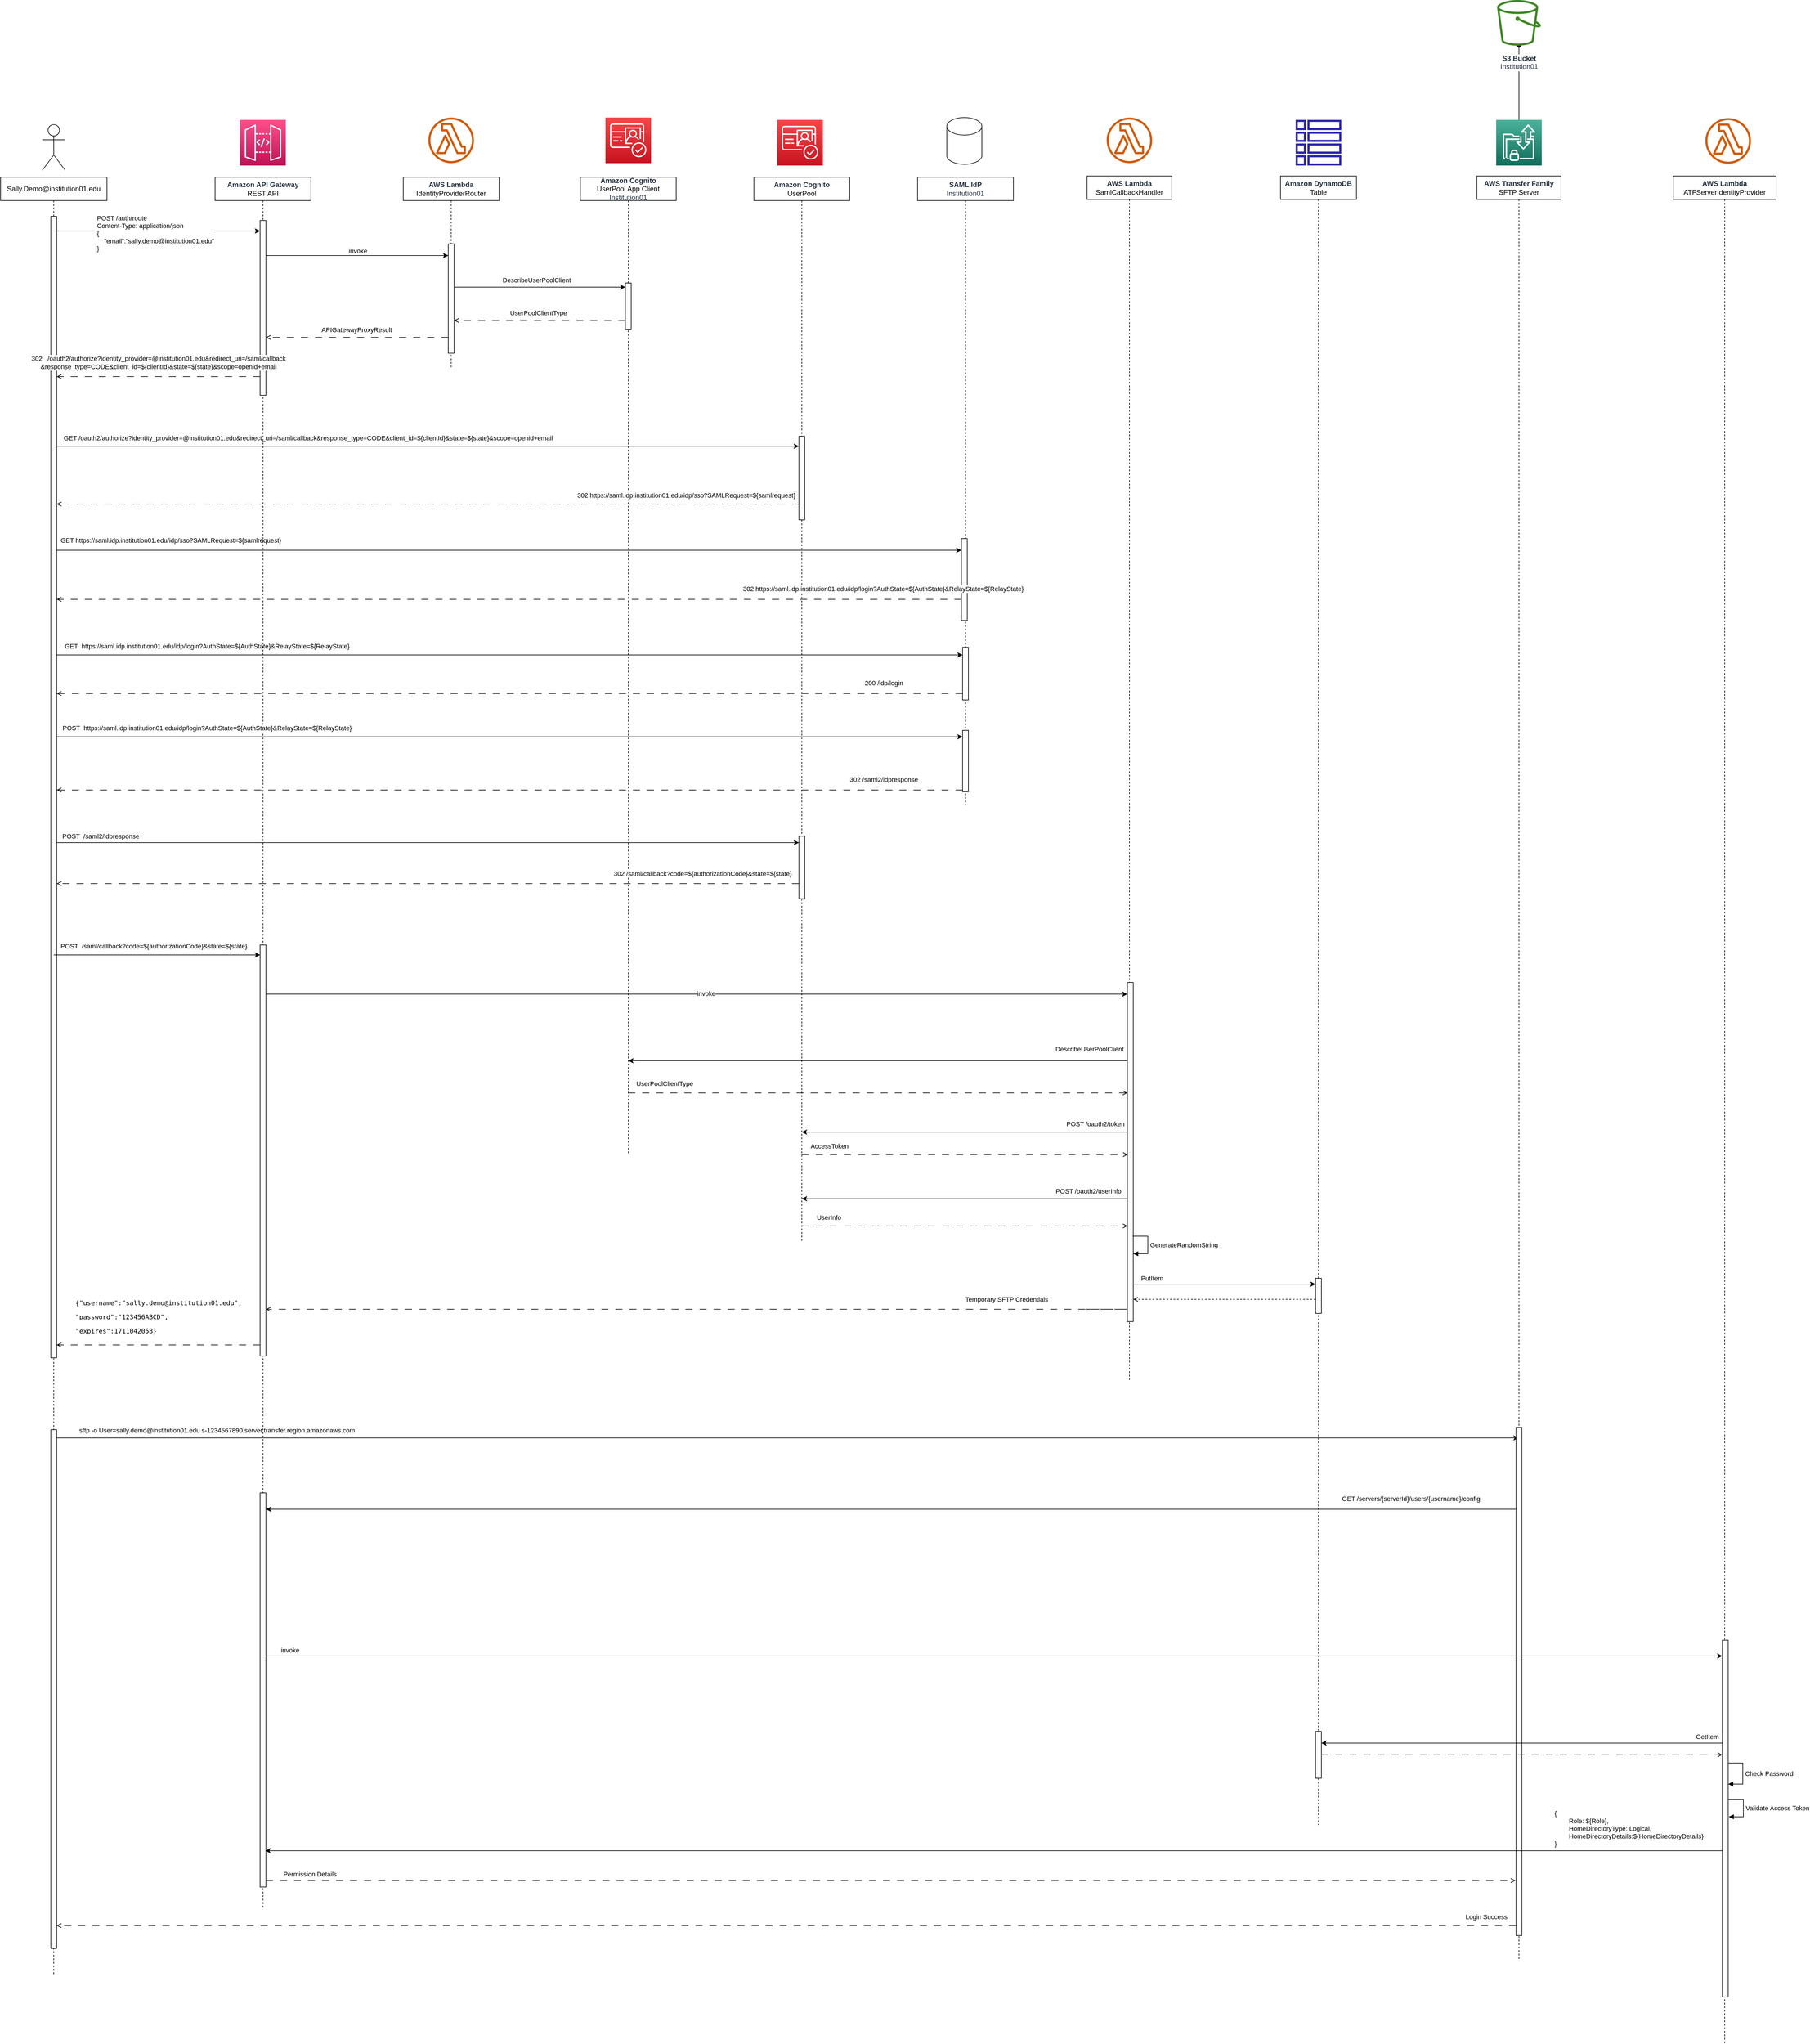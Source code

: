 <mxfile version="21.5.1" type="device">
  <diagram name="Page-1" id="Gw3VHg5d5V84B7ZLMc7E">
    <mxGraphModel dx="1535" dy="596" grid="0" gridSize="10" guides="1" tooltips="1" connect="1" arrows="1" fold="1" page="0" pageScale="1" pageWidth="850" pageHeight="1100" math="0" shadow="0">
      <root>
        <mxCell id="0" />
        <mxCell id="1" parent="0" />
        <mxCell id="vI2nh1vZ1Ad4kIl65rDW-6" value="" style="sketch=0;points=[[0,0,0],[0.25,0,0],[0.5,0,0],[0.75,0,0],[1,0,0],[0,1,0],[0.25,1,0],[0.5,1,0],[0.75,1,0],[1,1,0],[0,0.25,0],[0,0.5,0],[0,0.75,0],[1,0.25,0],[1,0.5,0],[1,0.75,0]];outlineConnect=0;fontColor=#232F3E;gradientColor=#FF4F8B;gradientDirection=north;fillColor=#BC1356;strokeColor=#ffffff;dashed=0;verticalLabelPosition=bottom;verticalAlign=top;align=center;html=1;fontSize=12;fontStyle=0;aspect=fixed;shape=mxgraph.aws4.resourceIcon;resIcon=mxgraph.aws4.api_gateway;" parent="1" vertex="1">
          <mxGeometry x="-592" y="189" width="78" height="78" as="geometry" />
        </mxCell>
        <mxCell id="vI2nh1vZ1Ad4kIl65rDW-25" value="" style="shape=umlActor;verticalLabelPosition=bottom;verticalAlign=top;html=1;outlineConnect=0;labelBackgroundColor=default;aspect=fixed;" parent="1" vertex="1">
          <mxGeometry x="-930.5" y="197" width="39" height="78" as="geometry" />
        </mxCell>
        <mxCell id="vI2nh1vZ1Ad4kIl65rDW-43" style="edgeStyle=elbowEdgeStyle;rounded=0;orthogonalLoop=1;jettySize=auto;html=1;elbow=vertical;curved=0;" parent="1" target="vI2nh1vZ1Ad4kIl65rDW-142" edge="1">
          <mxGeometry relative="1" as="geometry">
            <mxPoint x="-909" y="379" as="sourcePoint" />
            <mxPoint x="-551.2" y="379" as="targetPoint" />
            <Array as="points">
              <mxPoint x="-712.7" y="379" />
            </Array>
          </mxGeometry>
        </mxCell>
        <mxCell id="vI2nh1vZ1Ad4kIl65rDW-44" value="POST /auth/route&amp;nbsp;&lt;br&gt;&lt;div&gt;Content-Type: application/json&lt;/div&gt;&lt;div&gt;{&lt;/div&gt;&lt;div&gt;&amp;nbsp; &amp;nbsp; &quot;email&quot;:&quot;sally.demo@institution01.edu&quot;&lt;/div&gt;&lt;div&gt;}&lt;/div&gt;" style="edgeLabel;html=1;align=left;verticalAlign=middle;resizable=0;points=[];" parent="vI2nh1vZ1Ad4kIl65rDW-43" vertex="1" connectable="0">
          <mxGeometry x="-0.131" y="-1" relative="1" as="geometry">
            <mxPoint x="-83" y="3" as="offset" />
          </mxGeometry>
        </mxCell>
        <mxCell id="vI2nh1vZ1Ad4kIl65rDW-67" style="edgeStyle=elbowEdgeStyle;rounded=0;orthogonalLoop=1;jettySize=auto;html=1;elbow=vertical;curved=0;" parent="1" source="vI2nh1vZ1Ad4kIl65rDW-141" target="vI2nh1vZ1Ad4kIl65rDW-146" edge="1">
          <mxGeometry relative="1" as="geometry">
            <mxPoint x="-911.3" y="925" as="sourcePoint" />
            <mxPoint x="648.5" y="925" as="targetPoint" />
            <Array as="points">
              <mxPoint x="-363" y="925" />
              <mxPoint x="-118" y="896" />
            </Array>
          </mxGeometry>
        </mxCell>
        <mxCell id="vI2nh1vZ1Ad4kIl65rDW-68" value="GET https://saml.idp.institution01.edu/idp/sso?SAMLRequest=${samlrequest}" style="edgeLabel;html=1;align=center;verticalAlign=middle;resizable=0;points=[];" parent="vI2nh1vZ1Ad4kIl65rDW-67" vertex="1" connectable="0">
          <mxGeometry x="-0.839" y="-1" relative="1" as="geometry">
            <mxPoint x="70" y="-18" as="offset" />
          </mxGeometry>
        </mxCell>
        <mxCell id="vI2nh1vZ1Ad4kIl65rDW-72" style="edgeStyle=elbowEdgeStyle;rounded=0;orthogonalLoop=1;jettySize=auto;html=1;elbow=vertical;curved=0;" parent="1" source="vI2nh1vZ1Ad4kIl65rDW-141" target="vI2nh1vZ1Ad4kIl65rDW-147" edge="1">
          <mxGeometry relative="1" as="geometry">
            <mxPoint x="-911.3" y="1104" as="sourcePoint" />
            <mxPoint x="648.5" y="1104" as="targetPoint" />
            <Array as="points">
              <mxPoint x="-116" y="1104" />
            </Array>
          </mxGeometry>
        </mxCell>
        <mxCell id="vI2nh1vZ1Ad4kIl65rDW-73" value="GET&amp;nbsp; https://saml.idp.institution01.edu/idp/login?AuthState=${AuthState}&amp;amp;RelayState=${RelayState}" style="edgeLabel;html=1;align=center;verticalAlign=middle;resizable=0;points=[];" parent="vI2nh1vZ1Ad4kIl65rDW-72" vertex="1" connectable="0">
          <mxGeometry x="-0.811" y="2" relative="1" as="geometry">
            <mxPoint x="110" y="-13" as="offset" />
          </mxGeometry>
        </mxCell>
        <mxCell id="vI2nh1vZ1Ad4kIl65rDW-83" style="edgeStyle=elbowEdgeStyle;rounded=0;orthogonalLoop=1;jettySize=auto;html=1;elbow=vertical;curved=0;" parent="1" source="vI2nh1vZ1Ad4kIl65rDW-141" target="vI2nh1vZ1Ad4kIl65rDW-145" edge="1">
          <mxGeometry relative="1" as="geometry">
            <Array as="points">
              <mxPoint x="-269" y="747" />
            </Array>
          </mxGeometry>
        </mxCell>
        <mxCell id="vI2nh1vZ1Ad4kIl65rDW-84" value="GET /oauth2/authorize?identity_provider=@institution01.edu&amp;amp;redirect_uri=/saml/callback&amp;amp;response_type=CODE&amp;amp;client_id=${clientId}&amp;amp;state=${state}&amp;amp;scope=openid+email" style="edgeLabel;html=1;align=center;verticalAlign=middle;resizable=0;points=[];" parent="vI2nh1vZ1Ad4kIl65rDW-83" vertex="1" connectable="0">
          <mxGeometry x="-0.87" y="1" relative="1" as="geometry">
            <mxPoint x="347" y="-13" as="offset" />
          </mxGeometry>
        </mxCell>
        <mxCell id="vI2nh1vZ1Ad4kIl65rDW-122" style="edgeStyle=elbowEdgeStyle;rounded=0;orthogonalLoop=1;jettySize=auto;html=1;elbow=vertical;curved=0;" parent="1" source="vI2nh1vZ1Ad4kIl65rDW-40" edge="1">
          <mxGeometry relative="1" as="geometry">
            <mxPoint x="-913" y="2443" as="sourcePoint" />
            <mxPoint x="1595.5" y="2443" as="targetPoint" />
          </mxGeometry>
        </mxCell>
        <mxCell id="vI2nh1vZ1Ad4kIl65rDW-123" value="sftp -o User=sally.demo@institution01.edu s-1234567890.server.transfer.region.amazonaws.com" style="edgeLabel;html=1;align=center;verticalAlign=middle;resizable=0;points=[];" parent="vI2nh1vZ1Ad4kIl65rDW-122" vertex="1" connectable="0">
          <mxGeometry x="-0.848" relative="1" as="geometry">
            <mxPoint x="88" y="-13" as="offset" />
          </mxGeometry>
        </mxCell>
        <mxCell id="vI2nh1vZ1Ad4kIl65rDW-40" value="Sally.Demo@institution01.edu" style="shape=umlLifeline;perimeter=lifelinePerimeter;whiteSpace=wrap;html=1;container=1;dropTarget=0;collapsible=0;recursiveResize=0;outlineConnect=0;portConstraint=eastwest;newEdgeStyle={&quot;edgeStyle&quot;:&quot;elbowEdgeStyle&quot;,&quot;elbow&quot;:&quot;vertical&quot;,&quot;curved&quot;:0,&quot;rounded&quot;:0};" parent="1" vertex="1">
          <mxGeometry x="-1002" y="287" width="182" height="3073" as="geometry" />
        </mxCell>
        <mxCell id="vI2nh1vZ1Ad4kIl65rDW-141" value="" style="html=1;points=[];perimeter=orthogonalPerimeter;outlineConnect=0;targetShapes=umlLifeline;portConstraint=eastwest;newEdgeStyle={&quot;edgeStyle&quot;:&quot;elbowEdgeStyle&quot;,&quot;elbow&quot;:&quot;vertical&quot;,&quot;curved&quot;:0,&quot;rounded&quot;:0};" parent="vI2nh1vZ1Ad4kIl65rDW-40" vertex="1">
          <mxGeometry x="86" y="67" width="10" height="1952" as="geometry" />
        </mxCell>
        <mxCell id="vI2nh1vZ1Ad4kIl65rDW-155" value="" style="html=1;points=[];perimeter=orthogonalPerimeter;outlineConnect=0;targetShapes=umlLifeline;portConstraint=eastwest;newEdgeStyle={&quot;edgeStyle&quot;:&quot;elbowEdgeStyle&quot;,&quot;elbow&quot;:&quot;vertical&quot;,&quot;curved&quot;:0,&quot;rounded&quot;:0};" parent="vI2nh1vZ1Ad4kIl65rDW-40" vertex="1">
          <mxGeometry x="86" y="2142" width="10" height="887" as="geometry" />
        </mxCell>
        <mxCell id="vI2nh1vZ1Ad4kIl65rDW-47" style="edgeStyle=elbowEdgeStyle;rounded=0;orthogonalLoop=1;jettySize=auto;html=1;elbow=vertical;curved=0;" parent="1" source="vI2nh1vZ1Ad4kIl65rDW-142" target="vI2nh1vZ1Ad4kIl65rDW-143" edge="1">
          <mxGeometry relative="1" as="geometry">
            <Array as="points">
              <mxPoint x="-373" y="421" />
            </Array>
          </mxGeometry>
        </mxCell>
        <mxCell id="vI2nh1vZ1Ad4kIl65rDW-48" value="invoke" style="edgeLabel;html=1;align=center;verticalAlign=middle;resizable=0;points=[];" parent="vI2nh1vZ1Ad4kIl65rDW-47" vertex="1" connectable="0">
          <mxGeometry x="-0.086" y="-2" relative="1" as="geometry">
            <mxPoint x="14" y="-10" as="offset" />
          </mxGeometry>
        </mxCell>
        <mxCell id="vI2nh1vZ1Ad4kIl65rDW-94" style="edgeStyle=elbowEdgeStyle;rounded=0;orthogonalLoop=1;jettySize=auto;html=1;elbow=vertical;curved=0;" parent="1" source="vI2nh1vZ1Ad4kIl65rDW-151" target="vI2nh1vZ1Ad4kIl65rDW-113" edge="1">
          <mxGeometry relative="1" as="geometry">
            <mxPoint x="-553.3" y="1684" as="sourcePoint" />
            <mxPoint x="993" y="1684" as="targetPoint" />
            <Array as="points">
              <mxPoint x="225" y="1684" />
            </Array>
          </mxGeometry>
        </mxCell>
        <mxCell id="vI2nh1vZ1Ad4kIl65rDW-95" value="invoke" style="edgeLabel;html=1;align=center;verticalAlign=middle;resizable=0;points=[];" parent="vI2nh1vZ1Ad4kIl65rDW-94" vertex="1" connectable="0">
          <mxGeometry x="0.021" y="1" relative="1" as="geometry">
            <mxPoint as="offset" />
          </mxGeometry>
        </mxCell>
        <mxCell id="vI2nh1vZ1Ad4kIl65rDW-126" style="edgeStyle=elbowEdgeStyle;rounded=0;orthogonalLoop=1;jettySize=auto;html=1;elbow=vertical;curved=0;" parent="1" source="vI2nh1vZ1Ad4kIl65rDW-42" target="vI2nh1vZ1Ad4kIl65rDW-132" edge="1">
          <mxGeometry relative="1" as="geometry">
            <mxPoint x="-556.5" y="2816" as="sourcePoint" />
            <mxPoint x="1947.5" y="2816" as="targetPoint" />
            <Array as="points">
              <mxPoint x="1926" y="2816" />
            </Array>
          </mxGeometry>
        </mxCell>
        <mxCell id="vI2nh1vZ1Ad4kIl65rDW-127" value="invoke" style="edgeLabel;html=1;align=center;verticalAlign=middle;resizable=0;points=[];" parent="vI2nh1vZ1Ad4kIl65rDW-126" vertex="1" connectable="0">
          <mxGeometry x="0.061" y="-4" relative="1" as="geometry">
            <mxPoint x="-1279" y="-14" as="offset" />
          </mxGeometry>
        </mxCell>
        <mxCell id="vI2nh1vZ1Ad4kIl65rDW-139" style="edgeStyle=elbowEdgeStyle;rounded=0;orthogonalLoop=1;jettySize=auto;html=1;elbow=vertical;curved=0;dashed=1;dashPattern=12 12;endArrow=open;endFill=0;" parent="1" source="vI2nh1vZ1Ad4kIl65rDW-156" target="vI2nh1vZ1Ad4kIl65rDW-155" edge="1">
          <mxGeometry relative="1" as="geometry">
            <mxPoint x="-553.5" y="3288.997" as="sourcePoint" />
            <mxPoint x="-911.833" y="3288.997" as="targetPoint" />
            <Array as="points">
              <mxPoint x="1589" y="3277" />
            </Array>
          </mxGeometry>
        </mxCell>
        <mxCell id="vI2nh1vZ1Ad4kIl65rDW-140" value="Login Success" style="edgeLabel;html=1;align=center;verticalAlign=middle;resizable=0;points=[];" parent="vI2nh1vZ1Ad4kIl65rDW-139" vertex="1" connectable="0">
          <mxGeometry x="-0.303" y="4" relative="1" as="geometry">
            <mxPoint x="819" y="-19" as="offset" />
          </mxGeometry>
        </mxCell>
        <mxCell id="vI2nh1vZ1Ad4kIl65rDW-42" value="&lt;b style=&quot;border-color: var(--border-color); color: rgb(35, 47, 62);&quot;&gt;Amazon API Gateway&lt;/b&gt;&lt;br style=&quot;border-color: var(--border-color); color: rgb(35, 47, 62);&quot;&gt;REST API" style="shape=umlLifeline;perimeter=lifelinePerimeter;whiteSpace=wrap;html=1;container=1;dropTarget=0;collapsible=0;recursiveResize=0;outlineConnect=0;portConstraint=eastwest;newEdgeStyle={&quot;edgeStyle&quot;:&quot;elbowEdgeStyle&quot;,&quot;elbow&quot;:&quot;vertical&quot;,&quot;curved&quot;:0,&quot;rounded&quot;:0};" parent="1" vertex="1">
          <mxGeometry x="-635" y="287" width="164" height="2960" as="geometry" />
        </mxCell>
        <mxCell id="vI2nh1vZ1Ad4kIl65rDW-142" value="" style="html=1;points=[];perimeter=orthogonalPerimeter;outlineConnect=0;targetShapes=umlLifeline;portConstraint=eastwest;newEdgeStyle={&quot;edgeStyle&quot;:&quot;elbowEdgeStyle&quot;,&quot;elbow&quot;:&quot;vertical&quot;,&quot;curved&quot;:0,&quot;rounded&quot;:0};" parent="vI2nh1vZ1Ad4kIl65rDW-42" vertex="1">
          <mxGeometry x="77" y="74" width="10" height="299" as="geometry" />
        </mxCell>
        <mxCell id="vI2nh1vZ1Ad4kIl65rDW-151" value="" style="html=1;points=[];perimeter=orthogonalPerimeter;outlineConnect=0;targetShapes=umlLifeline;portConstraint=eastwest;newEdgeStyle={&quot;edgeStyle&quot;:&quot;elbowEdgeStyle&quot;,&quot;elbow&quot;:&quot;vertical&quot;,&quot;curved&quot;:0,&quot;rounded&quot;:0};" parent="vI2nh1vZ1Ad4kIl65rDW-42" vertex="1">
          <mxGeometry x="77" y="1313" width="10" height="703" as="geometry" />
        </mxCell>
        <mxCell id="vI2nh1vZ1Ad4kIl65rDW-157" value="" style="html=1;points=[];perimeter=orthogonalPerimeter;outlineConnect=0;targetShapes=umlLifeline;portConstraint=eastwest;newEdgeStyle={&quot;edgeStyle&quot;:&quot;elbowEdgeStyle&quot;,&quot;elbow&quot;:&quot;vertical&quot;,&quot;curved&quot;:0,&quot;rounded&quot;:0};" parent="vI2nh1vZ1Ad4kIl65rDW-42" vertex="1">
          <mxGeometry x="77" y="2250" width="10" height="674" as="geometry" />
        </mxCell>
        <mxCell id="vI2nh1vZ1Ad4kIl65rDW-13" value="" style="sketch=0;outlineConnect=0;fontColor=#232F3E;gradientColor=none;fillColor=#D45B07;strokeColor=none;dashed=0;verticalLabelPosition=bottom;verticalAlign=top;align=center;html=1;fontSize=12;fontStyle=0;aspect=fixed;pointerEvents=1;shape=mxgraph.aws4.lambda_function;" parent="1" vertex="1">
          <mxGeometry x="-270" y="185" width="78" height="78" as="geometry" />
        </mxCell>
        <mxCell id="vI2nh1vZ1Ad4kIl65rDW-50" style="edgeStyle=elbowEdgeStyle;rounded=0;orthogonalLoop=1;jettySize=auto;html=1;elbow=horizontal;curved=0;" parent="1" source="vI2nh1vZ1Ad4kIl65rDW-143" target="vI2nh1vZ1Ad4kIl65rDW-144" edge="1">
          <mxGeometry relative="1" as="geometry">
            <Array as="points">
              <mxPoint x="-86" y="475" />
            </Array>
          </mxGeometry>
        </mxCell>
        <mxCell id="vI2nh1vZ1Ad4kIl65rDW-51" value="DescribeUserPoolClient" style="edgeLabel;html=1;align=center;verticalAlign=middle;resizable=0;points=[];" parent="vI2nh1vZ1Ad4kIl65rDW-50" vertex="1" connectable="0">
          <mxGeometry x="0.075" y="-1" relative="1" as="geometry">
            <mxPoint x="-17" y="-13" as="offset" />
          </mxGeometry>
        </mxCell>
        <mxCell id="vI2nh1vZ1Ad4kIl65rDW-46" value="&lt;b style=&quot;border-color: var(--border-color); color: rgb(35, 47, 62);&quot;&gt;AWS Lambda&lt;/b&gt;&lt;br style=&quot;border-color: var(--border-color); color: rgb(35, 47, 62);&quot;&gt;IdentityProviderRouter" style="shape=umlLifeline;perimeter=lifelinePerimeter;whiteSpace=wrap;html=1;container=1;dropTarget=0;collapsible=0;recursiveResize=0;outlineConnect=0;portConstraint=eastwest;newEdgeStyle={&quot;edgeStyle&quot;:&quot;elbowEdgeStyle&quot;,&quot;elbow&quot;:&quot;vertical&quot;,&quot;curved&quot;:0,&quot;rounded&quot;:0};" parent="1" vertex="1">
          <mxGeometry x="-313" y="287" width="164" height="325" as="geometry" />
        </mxCell>
        <mxCell id="vI2nh1vZ1Ad4kIl65rDW-143" value="" style="html=1;points=[];perimeter=orthogonalPerimeter;outlineConnect=0;targetShapes=umlLifeline;portConstraint=eastwest;newEdgeStyle={&quot;edgeStyle&quot;:&quot;elbowEdgeStyle&quot;,&quot;elbow&quot;:&quot;vertical&quot;,&quot;curved&quot;:0,&quot;rounded&quot;:0};" parent="vI2nh1vZ1Ad4kIl65rDW-46" vertex="1">
          <mxGeometry x="77" y="114" width="10" height="187" as="geometry" />
        </mxCell>
        <mxCell id="vI2nh1vZ1Ad4kIl65rDW-9" value="" style="sketch=0;points=[[0,0,0],[0.25,0,0],[0.5,0,0],[0.75,0,0],[1,0,0],[0,1,0],[0.25,1,0],[0.5,1,0],[0.75,1,0],[1,1,0],[0,0.25,0],[0,0.5,0],[0,0.75,0],[1,0.25,0],[1,0.5,0],[1,0.75,0]];outlineConnect=0;fontColor=#232F3E;gradientColor=#F54749;gradientDirection=north;fillColor=#C7131F;strokeColor=#ffffff;dashed=0;verticalLabelPosition=bottom;verticalAlign=top;align=center;html=1;fontSize=12;fontStyle=0;aspect=fixed;shape=mxgraph.aws4.resourceIcon;resIcon=mxgraph.aws4.cognito;" parent="1" vertex="1">
          <mxGeometry x="33" y="185" width="78" height="78" as="geometry" />
        </mxCell>
        <mxCell id="vI2nh1vZ1Ad4kIl65rDW-52" style="edgeStyle=elbowEdgeStyle;rounded=0;orthogonalLoop=1;jettySize=auto;html=1;elbow=vertical;curved=0;dashed=1;dashPattern=12 12;endArrow=open;endFill=0;" parent="1" source="vI2nh1vZ1Ad4kIl65rDW-144" target="vI2nh1vZ1Ad4kIl65rDW-143" edge="1">
          <mxGeometry relative="1" as="geometry">
            <Array as="points">
              <mxPoint x="-77" y="532" />
            </Array>
          </mxGeometry>
        </mxCell>
        <mxCell id="vI2nh1vZ1Ad4kIl65rDW-53" value="UserPoolClientType" style="edgeLabel;html=1;align=center;verticalAlign=middle;resizable=0;points=[];" parent="vI2nh1vZ1Ad4kIl65rDW-52" vertex="1" connectable="0">
          <mxGeometry x="-0.17" y="1" relative="1" as="geometry">
            <mxPoint x="-28" y="-14" as="offset" />
          </mxGeometry>
        </mxCell>
        <mxCell id="vI2nh1vZ1Ad4kIl65rDW-98" value="" style="edgeStyle=elbowEdgeStyle;rounded=0;orthogonalLoop=1;jettySize=auto;html=1;elbow=vertical;curved=0;dashed=1;dashPattern=12 12;endArrow=open;endFill=0;" parent="1" target="vI2nh1vZ1Ad4kIl65rDW-113" edge="1">
          <mxGeometry x="-0.048" y="11" relative="1" as="geometry">
            <mxPoint x="71.894" y="1853.058" as="sourcePoint" />
            <mxPoint x="929" y="1853.058" as="targetPoint" />
            <mxPoint as="offset" />
          </mxGeometry>
        </mxCell>
        <mxCell id="vI2nh1vZ1Ad4kIl65rDW-99" value="UserPoolClientType" style="edgeLabel;html=1;align=center;verticalAlign=middle;resizable=0;points=[];" parent="vI2nh1vZ1Ad4kIl65rDW-98" vertex="1" connectable="0">
          <mxGeometry x="-0.117" y="2" relative="1" as="geometry">
            <mxPoint x="-315" y="-14" as="offset" />
          </mxGeometry>
        </mxCell>
        <mxCell id="vI2nh1vZ1Ad4kIl65rDW-49" value="&lt;b style=&quot;border-color: var(--border-color); color: rgb(35, 47, 62);&quot;&gt;Amazon Cognito&lt;br style=&quot;border-color: var(--border-color);&quot;&gt;&lt;/b&gt;UserPool App Client&lt;br style=&quot;border-color: var(--border-color); color: rgb(35, 47, 62);&quot;&gt;&lt;span style=&quot;color: rgb(35, 47, 62);&quot;&gt;Institution01&lt;/span&gt;" style="shape=umlLifeline;perimeter=lifelinePerimeter;whiteSpace=wrap;html=1;container=1;dropTarget=0;collapsible=0;recursiveResize=0;outlineConnect=0;portConstraint=eastwest;newEdgeStyle={&quot;edgeStyle&quot;:&quot;elbowEdgeStyle&quot;,&quot;elbow&quot;:&quot;vertical&quot;,&quot;curved&quot;:0,&quot;rounded&quot;:0};" parent="1" vertex="1">
          <mxGeometry x="-10" y="287" width="164" height="1672" as="geometry" />
        </mxCell>
        <mxCell id="vI2nh1vZ1Ad4kIl65rDW-144" value="" style="html=1;points=[];perimeter=orthogonalPerimeter;outlineConnect=0;targetShapes=umlLifeline;portConstraint=eastwest;newEdgeStyle={&quot;edgeStyle&quot;:&quot;elbowEdgeStyle&quot;,&quot;elbow&quot;:&quot;vertical&quot;,&quot;curved&quot;:0,&quot;rounded&quot;:0};" parent="vI2nh1vZ1Ad4kIl65rDW-49" vertex="1">
          <mxGeometry x="77" y="181" width="10" height="80" as="geometry" />
        </mxCell>
        <mxCell id="vI2nh1vZ1Ad4kIl65rDW-54" style="edgeStyle=elbowEdgeStyle;rounded=0;orthogonalLoop=1;jettySize=auto;html=1;elbow=vertical;curved=0;dashed=1;dashPattern=12 12;endArrow=open;endFill=0;" parent="1" source="vI2nh1vZ1Ad4kIl65rDW-143" target="vI2nh1vZ1Ad4kIl65rDW-142" edge="1">
          <mxGeometry relative="1" as="geometry">
            <mxPoint x="-236" y="577" as="sourcePoint" />
            <mxPoint x="-539" y="577" as="targetPoint" />
            <Array as="points">
              <mxPoint x="-385" y="561" />
            </Array>
          </mxGeometry>
        </mxCell>
        <mxCell id="vI2nh1vZ1Ad4kIl65rDW-55" value="APIGatewayProxyResult" style="edgeLabel;html=1;align=center;verticalAlign=middle;resizable=0;points=[];" parent="vI2nh1vZ1Ad4kIl65rDW-54" vertex="1" connectable="0">
          <mxGeometry x="-0.17" y="1" relative="1" as="geometry">
            <mxPoint x="-28" y="-14" as="offset" />
          </mxGeometry>
        </mxCell>
        <mxCell id="vI2nh1vZ1Ad4kIl65rDW-56" style="edgeStyle=elbowEdgeStyle;rounded=0;orthogonalLoop=1;jettySize=auto;html=1;elbow=vertical;curved=0;dashed=1;dashPattern=12 12;endArrow=open;endFill=0;" parent="1" source="vI2nh1vZ1Ad4kIl65rDW-142" target="vI2nh1vZ1Ad4kIl65rDW-141" edge="1">
          <mxGeometry relative="1" as="geometry">
            <mxPoint x="-559" y="628" as="sourcePoint" />
            <mxPoint x="-881" y="628" as="targetPoint" />
            <Array as="points">
              <mxPoint x="-713" y="628" />
            </Array>
          </mxGeometry>
        </mxCell>
        <mxCell id="vI2nh1vZ1Ad4kIl65rDW-57" value="302&amp;nbsp;&amp;nbsp;&amp;nbsp;/oauth2/authorize?identity_provider=@institution01.edu&amp;amp;redirect_uri=/saml/callback&lt;br&gt;&amp;amp;response_type=CODE&amp;amp;client_id=${clientId}&amp;amp;state=${state}&amp;amp;scope=openid+email" style="edgeLabel;html=1;align=center;verticalAlign=middle;resizable=0;points=[];" parent="vI2nh1vZ1Ad4kIl65rDW-56" vertex="1" connectable="0">
          <mxGeometry x="-0.17" y="1" relative="1" as="geometry">
            <mxPoint x="-30" y="-25" as="offset" />
          </mxGeometry>
        </mxCell>
        <mxCell id="vI2nh1vZ1Ad4kIl65rDW-5" value="" style="sketch=0;points=[[0,0,0],[0.25,0,0],[0.5,0,0],[0.75,0,0],[1,0,0],[0,1,0],[0.25,1,0],[0.5,1,0],[0.75,1,0],[1,1,0],[0,0.25,0],[0,0.5,0],[0,0.75,0],[1,0.25,0],[1,0.5,0],[1,0.75,0]];outlineConnect=0;fontColor=#232F3E;gradientColor=#F54749;gradientDirection=north;fillColor=#C7131F;strokeColor=#ffffff;dashed=0;verticalLabelPosition=bottom;verticalAlign=top;align=center;html=1;fontSize=12;fontStyle=0;aspect=fixed;shape=mxgraph.aws4.resourceIcon;resIcon=mxgraph.aws4.cognito;" parent="1" vertex="1">
          <mxGeometry x="327" y="189" width="78" height="78" as="geometry" />
        </mxCell>
        <mxCell id="vI2nh1vZ1Ad4kIl65rDW-58" value="&lt;b style=&quot;border-color: var(--border-color); color: rgb(35, 47, 62);&quot;&gt;Amazon Cognito&lt;br style=&quot;border-color: var(--border-color);&quot;&gt;&lt;/b&gt;UserPool" style="shape=umlLifeline;perimeter=lifelinePerimeter;whiteSpace=wrap;html=1;container=1;dropTarget=0;collapsible=0;recursiveResize=0;outlineConnect=0;portConstraint=eastwest;newEdgeStyle={&quot;edgeStyle&quot;:&quot;elbowEdgeStyle&quot;,&quot;elbow&quot;:&quot;vertical&quot;,&quot;curved&quot;:0,&quot;rounded&quot;:0};" parent="1" vertex="1">
          <mxGeometry x="287" y="287" width="164" height="1822" as="geometry" />
        </mxCell>
        <mxCell id="vI2nh1vZ1Ad4kIl65rDW-145" value="" style="html=1;points=[];perimeter=orthogonalPerimeter;outlineConnect=0;targetShapes=umlLifeline;portConstraint=eastwest;newEdgeStyle={&quot;edgeStyle&quot;:&quot;elbowEdgeStyle&quot;,&quot;elbow&quot;:&quot;vertical&quot;,&quot;curved&quot;:0,&quot;rounded&quot;:0};" parent="vI2nh1vZ1Ad4kIl65rDW-58" vertex="1">
          <mxGeometry x="77" y="443" width="10" height="143" as="geometry" />
        </mxCell>
        <mxCell id="vI2nh1vZ1Ad4kIl65rDW-150" value="" style="html=1;points=[];perimeter=orthogonalPerimeter;outlineConnect=0;targetShapes=umlLifeline;portConstraint=eastwest;newEdgeStyle={&quot;edgeStyle&quot;:&quot;elbowEdgeStyle&quot;,&quot;elbow&quot;:&quot;vertical&quot;,&quot;curved&quot;:0,&quot;rounded&quot;:0};" parent="vI2nh1vZ1Ad4kIl65rDW-58" vertex="1">
          <mxGeometry x="77" y="1127" width="10" height="107" as="geometry" />
        </mxCell>
        <mxCell id="vI2nh1vZ1Ad4kIl65rDW-63" style="edgeStyle=elbowEdgeStyle;rounded=0;orthogonalLoop=1;jettySize=auto;html=1;elbow=vertical;curved=0;dashed=1;dashPattern=12 12;endArrow=open;endFill=0;" parent="1" source="vI2nh1vZ1Ad4kIl65rDW-145" target="vI2nh1vZ1Ad4kIl65rDW-141" edge="1">
          <mxGeometry relative="1" as="geometry">
            <mxPoint x="369.8" y="846" as="sourcePoint" />
            <mxPoint x="-910" y="846" as="targetPoint" />
            <Array as="points">
              <mxPoint x="193.3" y="846" />
            </Array>
          </mxGeometry>
        </mxCell>
        <mxCell id="vI2nh1vZ1Ad4kIl65rDW-64" value="302 https://saml.idp.institution01.edu/idp/sso?SAMLRequest=${samlrequest}" style="edgeLabel;html=1;align=center;verticalAlign=middle;resizable=0;points=[];" parent="vI2nh1vZ1Ad4kIl65rDW-63" vertex="1" connectable="0">
          <mxGeometry x="-0.17" y="1" relative="1" as="geometry">
            <mxPoint x="334" y="-16" as="offset" />
          </mxGeometry>
        </mxCell>
        <mxCell id="vI2nh1vZ1Ad4kIl65rDW-65" value="" style="shape=cylinder3;whiteSpace=wrap;html=1;boundedLbl=1;backgroundOutline=1;size=15;" parent="1" vertex="1">
          <mxGeometry x="617" y="185" width="60" height="80" as="geometry" />
        </mxCell>
        <mxCell id="vI2nh1vZ1Ad4kIl65rDW-66" value="&lt;font color=&quot;#232f3e&quot;&gt;&lt;b&gt;SAML IdP&lt;/b&gt;&lt;br&gt;Institution01&lt;br&gt;&lt;/font&gt;" style="shape=umlLifeline;perimeter=lifelinePerimeter;whiteSpace=wrap;html=1;container=1;dropTarget=0;collapsible=0;recursiveResize=0;outlineConnect=0;portConstraint=eastwest;newEdgeStyle={&quot;edgeStyle&quot;:&quot;elbowEdgeStyle&quot;,&quot;elbow&quot;:&quot;vertical&quot;,&quot;curved&quot;:0,&quot;rounded&quot;:0};" parent="1" vertex="1">
          <mxGeometry x="567" y="287" width="164" height="1073" as="geometry" />
        </mxCell>
        <mxCell id="vI2nh1vZ1Ad4kIl65rDW-146" value="" style="html=1;points=[];perimeter=orthogonalPerimeter;outlineConnect=0;targetShapes=umlLifeline;portConstraint=eastwest;newEdgeStyle={&quot;edgeStyle&quot;:&quot;elbowEdgeStyle&quot;,&quot;elbow&quot;:&quot;vertical&quot;,&quot;curved&quot;:0,&quot;rounded&quot;:0};" parent="vI2nh1vZ1Ad4kIl65rDW-66" vertex="1">
          <mxGeometry x="75" y="618" width="10" height="140" as="geometry" />
        </mxCell>
        <mxCell id="vI2nh1vZ1Ad4kIl65rDW-147" value="" style="html=1;points=[];perimeter=orthogonalPerimeter;outlineConnect=0;targetShapes=umlLifeline;portConstraint=eastwest;newEdgeStyle={&quot;edgeStyle&quot;:&quot;elbowEdgeStyle&quot;,&quot;elbow&quot;:&quot;vertical&quot;,&quot;curved&quot;:0,&quot;rounded&quot;:0};" parent="vI2nh1vZ1Ad4kIl65rDW-66" vertex="1">
          <mxGeometry x="77" y="804" width="10" height="90" as="geometry" />
        </mxCell>
        <mxCell id="vI2nh1vZ1Ad4kIl65rDW-148" value="" style="html=1;points=[];perimeter=orthogonalPerimeter;outlineConnect=0;targetShapes=umlLifeline;portConstraint=eastwest;newEdgeStyle={&quot;edgeStyle&quot;:&quot;elbowEdgeStyle&quot;,&quot;elbow&quot;:&quot;vertical&quot;,&quot;curved&quot;:0,&quot;rounded&quot;:0};" parent="vI2nh1vZ1Ad4kIl65rDW-66" vertex="1">
          <mxGeometry x="77" y="946" width="10" height="105" as="geometry" />
        </mxCell>
        <mxCell id="vI2nh1vZ1Ad4kIl65rDW-70" style="edgeStyle=elbowEdgeStyle;rounded=0;orthogonalLoop=1;jettySize=auto;html=1;elbow=vertical;curved=0;dashed=1;dashPattern=12 12;endArrow=open;endFill=0;" parent="1" source="vI2nh1vZ1Ad4kIl65rDW-146" target="vI2nh1vZ1Ad4kIl65rDW-141" edge="1">
          <mxGeometry relative="1" as="geometry">
            <mxPoint x="648.5" y="1009" as="sourcePoint" />
            <mxPoint x="-911.3" y="1009" as="targetPoint" />
            <Array as="points">
              <mxPoint x="448" y="1009" />
            </Array>
          </mxGeometry>
        </mxCell>
        <mxCell id="vI2nh1vZ1Ad4kIl65rDW-71" value="302 https://saml.idp.institution01.edu/idp/login?AuthState=${AuthState}&amp;amp;RelayState=${RelayState}" style="edgeLabel;html=1;align=center;verticalAlign=middle;resizable=0;points=[];" parent="vI2nh1vZ1Ad4kIl65rDW-70" vertex="1" connectable="0">
          <mxGeometry x="-0.17" y="1" relative="1" as="geometry">
            <mxPoint x="508" y="-19" as="offset" />
          </mxGeometry>
        </mxCell>
        <mxCell id="vI2nh1vZ1Ad4kIl65rDW-74" style="edgeStyle=elbowEdgeStyle;rounded=0;orthogonalLoop=1;jettySize=auto;html=1;elbow=vertical;curved=0;dashed=1;dashPattern=12 12;endArrow=open;endFill=0;" parent="1" source="vI2nh1vZ1Ad4kIl65rDW-148" target="vI2nh1vZ1Ad4kIl65rDW-141" edge="1">
          <mxGeometry relative="1" as="geometry">
            <mxPoint x="646.5" y="1335" as="sourcePoint" />
            <mxPoint x="-911" y="1335" as="targetPoint" />
            <Array as="points">
              <mxPoint x="430" y="1335" />
            </Array>
          </mxGeometry>
        </mxCell>
        <mxCell id="vI2nh1vZ1Ad4kIl65rDW-75" value="302 /saml2/idpresponse" style="edgeLabel;html=1;align=center;verticalAlign=middle;resizable=0;points=[];" parent="vI2nh1vZ1Ad4kIl65rDW-74" vertex="1" connectable="0">
          <mxGeometry x="-0.17" y="1" relative="1" as="geometry">
            <mxPoint x="508" y="-19" as="offset" />
          </mxGeometry>
        </mxCell>
        <mxCell id="vI2nh1vZ1Ad4kIl65rDW-78" style="edgeStyle=elbowEdgeStyle;rounded=0;orthogonalLoop=1;jettySize=auto;html=1;elbow=vertical;curved=0;" parent="1" source="vI2nh1vZ1Ad4kIl65rDW-141" target="vI2nh1vZ1Ad4kIl65rDW-150" edge="1">
          <mxGeometry relative="1" as="geometry">
            <mxPoint x="-910" y="1425" as="sourcePoint" />
            <mxPoint x="369.8" y="1425" as="targetPoint" />
            <Array as="points">
              <mxPoint x="-109.7" y="1425" />
            </Array>
          </mxGeometry>
        </mxCell>
        <mxCell id="vI2nh1vZ1Ad4kIl65rDW-79" value="POST&amp;nbsp; /saml2/idpresponse" style="edgeLabel;html=1;align=center;verticalAlign=middle;resizable=0;points=[];" parent="vI2nh1vZ1Ad4kIl65rDW-78" vertex="1" connectable="0">
          <mxGeometry x="-0.811" y="2" relative="1" as="geometry">
            <mxPoint x="-45" y="-9" as="offset" />
          </mxGeometry>
        </mxCell>
        <mxCell id="vI2nh1vZ1Ad4kIl65rDW-85" style="edgeStyle=elbowEdgeStyle;rounded=0;orthogonalLoop=1;jettySize=auto;html=1;elbow=vertical;curved=0;dashed=1;dashPattern=12 12;endArrow=open;endFill=0;" parent="1" source="vI2nh1vZ1Ad4kIl65rDW-147" target="vI2nh1vZ1Ad4kIl65rDW-141" edge="1">
          <mxGeometry relative="1" as="geometry">
            <mxPoint x="647.5" y="1170" as="sourcePoint" />
            <mxPoint x="-910" y="1170" as="targetPoint" />
            <Array as="points">
              <mxPoint x="431" y="1170" />
            </Array>
          </mxGeometry>
        </mxCell>
        <mxCell id="vI2nh1vZ1Ad4kIl65rDW-86" value="200 /idp/login" style="edgeLabel;html=1;align=center;verticalAlign=middle;resizable=0;points=[];" parent="vI2nh1vZ1Ad4kIl65rDW-85" vertex="1" connectable="0">
          <mxGeometry x="-0.17" y="1" relative="1" as="geometry">
            <mxPoint x="508" y="-19" as="offset" />
          </mxGeometry>
        </mxCell>
        <mxCell id="vI2nh1vZ1Ad4kIl65rDW-87" style="edgeStyle=elbowEdgeStyle;rounded=0;orthogonalLoop=1;jettySize=auto;html=1;elbow=vertical;curved=0;" parent="1" source="vI2nh1vZ1Ad4kIl65rDW-141" target="vI2nh1vZ1Ad4kIl65rDW-148" edge="1">
          <mxGeometry relative="1" as="geometry">
            <mxPoint x="-911" y="1244" as="sourcePoint" />
            <mxPoint x="646" y="1244" as="targetPoint" />
            <Array as="points">
              <mxPoint x="-115.7" y="1244" />
            </Array>
          </mxGeometry>
        </mxCell>
        <mxCell id="vI2nh1vZ1Ad4kIl65rDW-88" value="POST&amp;nbsp; https://saml.idp.institution01.edu/idp/login?AuthState=${AuthState}&amp;amp;RelayState=${RelayState}" style="edgeLabel;html=1;align=center;verticalAlign=middle;resizable=0;points=[];" parent="vI2nh1vZ1Ad4kIl65rDW-87" vertex="1" connectable="0">
          <mxGeometry x="-0.811" y="2" relative="1" as="geometry">
            <mxPoint x="110" y="-13" as="offset" />
          </mxGeometry>
        </mxCell>
        <mxCell id="vI2nh1vZ1Ad4kIl65rDW-89" style="edgeStyle=elbowEdgeStyle;rounded=0;orthogonalLoop=1;jettySize=auto;html=1;elbow=vertical;curved=0;dashed=1;dashPattern=12 12;endArrow=open;endFill=0;" parent="1" source="vI2nh1vZ1Ad4kIl65rDW-150" target="vI2nh1vZ1Ad4kIl65rDW-141" edge="1">
          <mxGeometry relative="1" as="geometry">
            <mxPoint x="649.5" y="1503" as="sourcePoint" />
            <mxPoint x="-908" y="1503" as="targetPoint" />
            <Array as="points">
              <mxPoint x="-272" y="1495" />
            </Array>
          </mxGeometry>
        </mxCell>
        <mxCell id="vI2nh1vZ1Ad4kIl65rDW-90" value="302 /saml/callback?code=${authorizationCode}&amp;amp;state=${state}" style="edgeLabel;html=1;align=center;verticalAlign=middle;resizable=0;points=[];" parent="vI2nh1vZ1Ad4kIl65rDW-89" vertex="1" connectable="0">
          <mxGeometry x="-0.17" y="1" relative="1" as="geometry">
            <mxPoint x="362" y="-18" as="offset" />
          </mxGeometry>
        </mxCell>
        <mxCell id="vI2nh1vZ1Ad4kIl65rDW-91" style="edgeStyle=elbowEdgeStyle;rounded=0;orthogonalLoop=1;jettySize=auto;html=1;elbow=vertical;curved=0;" parent="1" source="vI2nh1vZ1Ad4kIl65rDW-40" target="vI2nh1vZ1Ad4kIl65rDW-151" edge="1">
          <mxGeometry relative="1" as="geometry">
            <mxPoint x="-895" y="1617" as="sourcePoint" />
            <mxPoint x="384.8" y="1617" as="targetPoint" />
            <Array as="points">
              <mxPoint x="-723" y="1617" />
            </Array>
          </mxGeometry>
        </mxCell>
        <mxCell id="vI2nh1vZ1Ad4kIl65rDW-92" value="POST&amp;nbsp; /saml/callback?code=${authorizationCode}&amp;amp;state=${state}" style="edgeLabel;html=1;align=center;verticalAlign=middle;resizable=0;points=[];" parent="vI2nh1vZ1Ad4kIl65rDW-91" vertex="1" connectable="0">
          <mxGeometry x="-0.811" y="2" relative="1" as="geometry">
            <mxPoint x="137" y="-13" as="offset" />
          </mxGeometry>
        </mxCell>
        <mxCell id="vI2nh1vZ1Ad4kIl65rDW-96" style="edgeStyle=elbowEdgeStyle;rounded=0;orthogonalLoop=1;jettySize=auto;html=1;elbow=vertical;curved=0;" parent="1" source="vI2nh1vZ1Ad4kIl65rDW-113" target="vI2nh1vZ1Ad4kIl65rDW-49" edge="1">
          <mxGeometry relative="1" as="geometry">
            <Array as="points">
              <mxPoint x="502" y="1798" />
            </Array>
          </mxGeometry>
        </mxCell>
        <mxCell id="vI2nh1vZ1Ad4kIl65rDW-97" value="DescribeUserPoolClient" style="edgeLabel;html=1;align=center;verticalAlign=middle;resizable=0;points=[];" parent="vI2nh1vZ1Ad4kIl65rDW-96" vertex="1" connectable="0">
          <mxGeometry x="0.093" y="-1" relative="1" as="geometry">
            <mxPoint x="401" y="-19" as="offset" />
          </mxGeometry>
        </mxCell>
        <mxCell id="vI2nh1vZ1Ad4kIl65rDW-100" style="edgeStyle=elbowEdgeStyle;rounded=0;orthogonalLoop=1;jettySize=auto;html=1;elbow=vertical;curved=0;" parent="1" edge="1">
          <mxGeometry relative="1" as="geometry">
            <mxPoint x="929" y="1920.005" as="sourcePoint" />
            <mxPoint x="368.894" y="1920.005" as="targetPoint" />
          </mxGeometry>
        </mxCell>
        <mxCell id="vI2nh1vZ1Ad4kIl65rDW-101" value="POST /oauth2/token" style="edgeLabel;html=1;align=center;verticalAlign=middle;resizable=0;points=[];" parent="vI2nh1vZ1Ad4kIl65rDW-100" vertex="1" connectable="0">
          <mxGeometry x="-0.106" y="-2" relative="1" as="geometry">
            <mxPoint x="192" y="-12" as="offset" />
          </mxGeometry>
        </mxCell>
        <mxCell id="vI2nh1vZ1Ad4kIl65rDW-109" style="edgeStyle=elbowEdgeStyle;rounded=0;orthogonalLoop=1;jettySize=auto;html=1;elbow=vertical;curved=0;" parent="1" source="vI2nh1vZ1Ad4kIl65rDW-113" target="vI2nh1vZ1Ad4kIl65rDW-153" edge="1">
          <mxGeometry relative="1" as="geometry">
            <mxPoint x="929.394" y="2185.064" as="sourcePoint" />
            <mxPoint x="1252.5" y="2185.064" as="targetPoint" />
            <Array as="points">
              <mxPoint x="1237" y="2180" />
            </Array>
          </mxGeometry>
        </mxCell>
        <mxCell id="vI2nh1vZ1Ad4kIl65rDW-110" value="PutItem" style="edgeLabel;html=1;align=center;verticalAlign=middle;resizable=0;points=[];" parent="vI2nh1vZ1Ad4kIl65rDW-109" vertex="1" connectable="0">
          <mxGeometry x="-0.102" y="3" relative="1" as="geometry">
            <mxPoint x="-108" y="-7" as="offset" />
          </mxGeometry>
        </mxCell>
        <mxCell id="vI2nh1vZ1Ad4kIl65rDW-93" value="&lt;b style=&quot;border-color: var(--border-color); color: rgb(35, 47, 62);&quot;&gt;AWS Lambda&lt;/b&gt;&lt;br style=&quot;border-color: var(--border-color); color: rgb(35, 47, 62);&quot;&gt;SamlCallbackHandler" style="shape=umlLifeline;perimeter=lifelinePerimeter;whiteSpace=wrap;html=1;container=1;dropTarget=0;collapsible=0;recursiveResize=0;outlineConnect=0;portConstraint=eastwest;newEdgeStyle={&quot;edgeStyle&quot;:&quot;elbowEdgeStyle&quot;,&quot;elbow&quot;:&quot;vertical&quot;,&quot;curved&quot;:0,&quot;rounded&quot;:0};" parent="1" vertex="1">
          <mxGeometry x="857" y="285" width="145" height="2061" as="geometry" />
        </mxCell>
        <mxCell id="vI2nh1vZ1Ad4kIl65rDW-113" value="" style="html=1;points=[];perimeter=orthogonalPerimeter;outlineConnect=0;targetShapes=umlLifeline;portConstraint=eastwest;newEdgeStyle={&quot;edgeStyle&quot;:&quot;elbowEdgeStyle&quot;,&quot;elbow&quot;:&quot;vertical&quot;,&quot;curved&quot;:0,&quot;rounded&quot;:0};" parent="vI2nh1vZ1Ad4kIl65rDW-93" vertex="1">
          <mxGeometry x="69" y="1379" width="10" height="580" as="geometry" />
        </mxCell>
        <mxCell id="vI2nh1vZ1Ad4kIl65rDW-114" value="GenerateRandomString" style="html=1;align=left;spacingLeft=2;endArrow=block;rounded=0;edgeStyle=orthogonalEdgeStyle;curved=0;rounded=0;" parent="vI2nh1vZ1Ad4kIl65rDW-93" target="vI2nh1vZ1Ad4kIl65rDW-113" edge="1">
          <mxGeometry relative="1" as="geometry">
            <mxPoint x="78" y="1813" as="sourcePoint" />
            <Array as="points">
              <mxPoint x="104" y="1843" />
            </Array>
          </mxGeometry>
        </mxCell>
        <mxCell id="vI2nh1vZ1Ad4kIl65rDW-14" value="" style="sketch=0;outlineConnect=0;fontColor=#232F3E;gradientColor=none;fillColor=#D45B07;strokeColor=none;dashed=0;verticalLabelPosition=bottom;verticalAlign=top;align=center;html=1;fontSize=12;fontStyle=0;aspect=fixed;pointerEvents=1;shape=mxgraph.aws4.lambda_function;" parent="1" vertex="1">
          <mxGeometry x="890.5" y="185" width="78" height="78" as="geometry" />
        </mxCell>
        <mxCell id="vI2nh1vZ1Ad4kIl65rDW-102" value="" style="edgeStyle=elbowEdgeStyle;rounded=0;orthogonalLoop=1;jettySize=auto;html=1;elbow=vertical;curved=0;dashed=1;dashPattern=12 12;endArrow=open;endFill=0;entryX=0.068;entryY=0.508;entryDx=0;entryDy=0;entryPerimeter=0;" parent="1" source="vI2nh1vZ1Ad4kIl65rDW-58" target="vI2nh1vZ1Ad4kIl65rDW-113" edge="1">
          <mxGeometry x="-0.048" y="11" relative="1" as="geometry">
            <mxPoint x="380.004" y="1968.268" as="sourcePoint" />
            <mxPoint x="930" y="1967" as="targetPoint" />
            <mxPoint as="offset" />
          </mxGeometry>
        </mxCell>
        <mxCell id="vI2nh1vZ1Ad4kIl65rDW-103" value="AccessToken" style="edgeLabel;html=1;align=center;verticalAlign=middle;resizable=0;points=[];" parent="vI2nh1vZ1Ad4kIl65rDW-102" vertex="1" connectable="0">
          <mxGeometry x="-0.117" y="2" relative="1" as="geometry">
            <mxPoint x="-200" y="-13" as="offset" />
          </mxGeometry>
        </mxCell>
        <mxCell id="vI2nh1vZ1Ad4kIl65rDW-104" style="edgeStyle=elbowEdgeStyle;rounded=0;orthogonalLoop=1;jettySize=auto;html=1;elbow=vertical;curved=0;" parent="1" source="vI2nh1vZ1Ad4kIl65rDW-113" edge="1">
          <mxGeometry relative="1" as="geometry">
            <mxPoint x="929.05" y="2034.005" as="sourcePoint" />
            <mxPoint x="368.944" y="2034.005" as="targetPoint" />
            <Array as="points">
              <mxPoint x="360" y="2034" />
            </Array>
          </mxGeometry>
        </mxCell>
        <mxCell id="vI2nh1vZ1Ad4kIl65rDW-105" value="POST /oauth2/userInfo" style="edgeLabel;html=1;align=center;verticalAlign=middle;resizable=0;points=[];" parent="vI2nh1vZ1Ad4kIl65rDW-104" vertex="1" connectable="0">
          <mxGeometry x="-0.106" y="-2" relative="1" as="geometry">
            <mxPoint x="182" y="-11" as="offset" />
          </mxGeometry>
        </mxCell>
        <mxCell id="vI2nh1vZ1Ad4kIl65rDW-106" value="" style="edgeStyle=elbowEdgeStyle;rounded=0;orthogonalLoop=1;jettySize=auto;html=1;elbow=vertical;curved=0;dashed=1;dashPattern=12 12;endArrow=open;endFill=0;entryX=0.037;entryY=0.718;entryDx=0;entryDy=0;entryPerimeter=0;" parent="1" source="vI2nh1vZ1Ad4kIl65rDW-58" target="vI2nh1vZ1Ad4kIl65rDW-113" edge="1">
          <mxGeometry x="-0.048" y="11" relative="1" as="geometry">
            <mxPoint x="371" y="2080.27" as="sourcePoint" />
            <mxPoint x="932" y="2080.27" as="targetPoint" />
            <mxPoint as="offset" />
          </mxGeometry>
        </mxCell>
        <mxCell id="vI2nh1vZ1Ad4kIl65rDW-107" value="UserInfo" style="edgeLabel;html=1;align=center;verticalAlign=middle;resizable=0;points=[];" parent="vI2nh1vZ1Ad4kIl65rDW-106" vertex="1" connectable="0">
          <mxGeometry x="-0.117" y="2" relative="1" as="geometry">
            <mxPoint x="-200" y="-13" as="offset" />
          </mxGeometry>
        </mxCell>
        <mxCell id="vI2nh1vZ1Ad4kIl65rDW-12" value="" style="sketch=0;outlineConnect=0;fontColor=#232F3E;gradientColor=none;fillColor=#2E27AD;strokeColor=none;dashed=0;verticalLabelPosition=bottom;verticalAlign=top;align=center;html=1;fontSize=12;fontStyle=0;aspect=fixed;pointerEvents=1;shape=mxgraph.aws4.table;" parent="1" vertex="1">
          <mxGeometry x="1214" y="189" width="78" height="78" as="geometry" />
        </mxCell>
        <mxCell id="vI2nh1vZ1Ad4kIl65rDW-108" value="&lt;b style=&quot;border-color: var(--border-color); color: rgb(35, 47, 62);&quot;&gt;Amazon DynamoDB&lt;/b&gt;&lt;br style=&quot;border-color: var(--border-color); color: rgb(35, 47, 62);&quot;&gt;Table" style="shape=umlLifeline;perimeter=lifelinePerimeter;whiteSpace=wrap;html=1;container=1;dropTarget=0;collapsible=0;recursiveResize=0;outlineConnect=0;portConstraint=eastwest;newEdgeStyle={&quot;edgeStyle&quot;:&quot;elbowEdgeStyle&quot;,&quot;elbow&quot;:&quot;vertical&quot;,&quot;curved&quot;:0,&quot;rounded&quot;:0};" parent="1" vertex="1">
          <mxGeometry x="1188" y="285" width="130" height="2820" as="geometry" />
        </mxCell>
        <mxCell id="vI2nh1vZ1Ad4kIl65rDW-153" value="" style="html=1;points=[];perimeter=orthogonalPerimeter;outlineConnect=0;targetShapes=umlLifeline;portConstraint=eastwest;newEdgeStyle={&quot;edgeStyle&quot;:&quot;elbowEdgeStyle&quot;,&quot;elbow&quot;:&quot;vertical&quot;,&quot;curved&quot;:0,&quot;rounded&quot;:0};" parent="vI2nh1vZ1Ad4kIl65rDW-108" vertex="1">
          <mxGeometry x="60" y="1885" width="10" height="60" as="geometry" />
        </mxCell>
        <mxCell id="vI2nh1vZ1Ad4kIl65rDW-160" value="" style="html=1;points=[];perimeter=orthogonalPerimeter;outlineConnect=0;targetShapes=umlLifeline;portConstraint=eastwest;newEdgeStyle={&quot;edgeStyle&quot;:&quot;elbowEdgeStyle&quot;,&quot;elbow&quot;:&quot;vertical&quot;,&quot;curved&quot;:0,&quot;rounded&quot;:0};" parent="vI2nh1vZ1Ad4kIl65rDW-108" vertex="1">
          <mxGeometry x="60" y="2660" width="10" height="80" as="geometry" />
        </mxCell>
        <mxCell id="vI2nh1vZ1Ad4kIl65rDW-115" style="edgeStyle=elbowEdgeStyle;rounded=0;orthogonalLoop=1;jettySize=auto;html=1;elbow=vertical;curved=0;dashed=1;dashPattern=12 12;endArrow=open;endFill=0;" parent="1" target="vI2nh1vZ1Ad4kIl65rDW-151" edge="1">
          <mxGeometry relative="1" as="geometry">
            <mxPoint x="856" y="2223" as="sourcePoint" />
            <mxPoint x="-421" y="2223" as="targetPoint" />
            <Array as="points">
              <mxPoint x="927" y="2223" />
            </Array>
          </mxGeometry>
        </mxCell>
        <mxCell id="vI2nh1vZ1Ad4kIl65rDW-116" value="Temporary SFTP Credentials" style="edgeLabel;html=1;align=center;verticalAlign=middle;resizable=0;points=[];" parent="vI2nh1vZ1Ad4kIl65rDW-115" vertex="1" connectable="0">
          <mxGeometry x="-0.17" y="1" relative="1" as="geometry">
            <mxPoint x="362" y="-18" as="offset" />
          </mxGeometry>
        </mxCell>
        <mxCell id="vI2nh1vZ1Ad4kIl65rDW-117" style="edgeStyle=elbowEdgeStyle;rounded=0;orthogonalLoop=1;jettySize=auto;html=1;elbow=vertical;curved=0;dashed=1;dashPattern=12 12;endArrow=open;endFill=0;" parent="1" source="vI2nh1vZ1Ad4kIl65rDW-151" target="vI2nh1vZ1Ad4kIl65rDW-141" edge="1">
          <mxGeometry relative="1" as="geometry">
            <mxPoint x="-545" y="2284" as="sourcePoint" />
            <mxPoint x="-903" y="2284" as="targetPoint" />
            <Array as="points">
              <mxPoint x="-705" y="2284" />
            </Array>
          </mxGeometry>
        </mxCell>
        <mxCell id="vI2nh1vZ1Ad4kIl65rDW-118" value="&lt;pre style=&quot;text-align: start; overflow-wrap: break-word;&quot;&gt;{&quot;username&quot;:&quot;sally.demo@institution01.edu&quot;,&lt;/pre&gt;&lt;pre style=&quot;text-align: start; overflow-wrap: break-word;&quot;&gt;&quot;password&quot;:&quot;123456ABCD&quot;,&lt;/pre&gt;&lt;pre style=&quot;text-align: start; overflow-wrap: break-word;&quot;&gt;&quot;expires&quot;:1711042058}&lt;/pre&gt;" style="edgeLabel;html=1;align=center;verticalAlign=middle;resizable=0;points=[];" parent="vI2nh1vZ1Ad4kIl65rDW-117" vertex="1" connectable="0">
          <mxGeometry x="-0.17" y="1" relative="1" as="geometry">
            <mxPoint x="-30" y="-49" as="offset" />
          </mxGeometry>
        </mxCell>
        <mxCell id="vI2nh1vZ1Ad4kIl65rDW-120" style="edgeStyle=orthogonalEdgeStyle;rounded=0;orthogonalLoop=1;jettySize=auto;html=1;endArrow=oval;endFill=1;" parent="1" source="vI2nh1vZ1Ad4kIl65rDW-4" target="vI2nh1vZ1Ad4kIl65rDW-7" edge="1">
          <mxGeometry relative="1" as="geometry" />
        </mxCell>
        <mxCell id="vI2nh1vZ1Ad4kIl65rDW-4" value="" style="sketch=0;points=[[0,0,0],[0.25,0,0],[0.5,0,0],[0.75,0,0],[1,0,0],[0,1,0],[0.25,1,0],[0.5,1,0],[0.75,1,0],[1,1,0],[0,0.25,0],[0,0.5,0],[0,0.75,0],[1,0.25,0],[1,0.5,0],[1,0.75,0]];outlineConnect=0;fontColor=#232F3E;gradientColor=#4AB29A;gradientDirection=north;fillColor=#116D5B;strokeColor=#ffffff;dashed=0;verticalLabelPosition=bottom;verticalAlign=top;align=center;html=1;fontSize=12;fontStyle=0;aspect=fixed;shape=mxgraph.aws4.resourceIcon;resIcon=mxgraph.aws4.transfer_for_sftp;" parent="1" vertex="1">
          <mxGeometry x="1557" y="189" width="78" height="78" as="geometry" />
        </mxCell>
        <mxCell id="vI2nh1vZ1Ad4kIl65rDW-124" style="edgeStyle=elbowEdgeStyle;rounded=0;orthogonalLoop=1;jettySize=auto;html=1;elbow=vertical;curved=0;" parent="1" target="vI2nh1vZ1Ad4kIl65rDW-157" edge="1">
          <mxGeometry relative="1" as="geometry">
            <mxPoint x="1595.5" y="2565" as="sourcePoint" />
            <mxPoint x="-555.357" y="2565" as="targetPoint" />
          </mxGeometry>
        </mxCell>
        <mxCell id="vI2nh1vZ1Ad4kIl65rDW-125" value="GET /servers/{serverId}/users/{username}/config" style="edgeLabel;html=1;align=center;verticalAlign=middle;resizable=0;points=[];" parent="vI2nh1vZ1Ad4kIl65rDW-124" vertex="1" connectable="0">
          <mxGeometry x="-0.812" y="3" relative="1" as="geometry">
            <mxPoint x="17" y="-21" as="offset" />
          </mxGeometry>
        </mxCell>
        <mxCell id="vI2nh1vZ1Ad4kIl65rDW-119" value="&lt;b style=&quot;border-color: var(--border-color); color: rgb(35, 47, 62);&quot;&gt;AWS Transfer Family&lt;/b&gt;&lt;br style=&quot;border-color: var(--border-color); color: rgb(35, 47, 62);&quot;&gt;SFTP Server" style="shape=umlLifeline;perimeter=lifelinePerimeter;whiteSpace=wrap;html=1;container=1;dropTarget=0;collapsible=0;recursiveResize=0;outlineConnect=0;portConstraint=eastwest;newEdgeStyle={&quot;edgeStyle&quot;:&quot;elbowEdgeStyle&quot;,&quot;elbow&quot;:&quot;vertical&quot;,&quot;curved&quot;:0,&quot;rounded&quot;:0};" parent="1" vertex="1">
          <mxGeometry x="1524" y="285" width="144" height="3053" as="geometry" />
        </mxCell>
        <mxCell id="vI2nh1vZ1Ad4kIl65rDW-156" value="" style="html=1;points=[];perimeter=orthogonalPerimeter;outlineConnect=0;targetShapes=umlLifeline;portConstraint=eastwest;newEdgeStyle={&quot;edgeStyle&quot;:&quot;elbowEdgeStyle&quot;,&quot;elbow&quot;:&quot;vertical&quot;,&quot;curved&quot;:0,&quot;rounded&quot;:0};" parent="vI2nh1vZ1Ad4kIl65rDW-119" vertex="1">
          <mxGeometry x="67" y="2140" width="10" height="869" as="geometry" />
        </mxCell>
        <mxCell id="vI2nh1vZ1Ad4kIl65rDW-7" value="&lt;b&gt;S3 Bucket&lt;/b&gt;&lt;br&gt;Institution01" style="sketch=0;outlineConnect=0;fontColor=#232F3E;gradientColor=none;fillColor=#3F8624;strokeColor=none;dashed=0;verticalLabelPosition=bottom;verticalAlign=top;align=center;html=1;fontSize=12;fontStyle=0;aspect=fixed;pointerEvents=1;shape=mxgraph.aws4.bucket;labelBackgroundColor=default;spacingTop=8;" parent="1" vertex="1">
          <mxGeometry x="1558.5" y="-16" width="75" height="78" as="geometry" />
        </mxCell>
        <mxCell id="vI2nh1vZ1Ad4kIl65rDW-15" value="" style="sketch=0;outlineConnect=0;fontColor=#232F3E;gradientColor=none;fillColor=#D45B07;strokeColor=none;dashed=0;verticalLabelPosition=bottom;verticalAlign=top;align=center;html=1;fontSize=12;fontStyle=0;aspect=fixed;pointerEvents=1;shape=mxgraph.aws4.lambda_function;" parent="1" vertex="1">
          <mxGeometry x="1915" y="186" width="78" height="78" as="geometry" />
        </mxCell>
        <mxCell id="vI2nh1vZ1Ad4kIl65rDW-128" style="edgeStyle=elbowEdgeStyle;rounded=0;orthogonalLoop=1;jettySize=auto;html=1;elbow=vertical;curved=0;endArrow=classic;endFill=1;" parent="1" source="vI2nh1vZ1Ad4kIl65rDW-132" target="vI2nh1vZ1Ad4kIl65rDW-160" edge="1">
          <mxGeometry relative="1" as="geometry">
            <mxPoint x="1947.5" y="2963" as="sourcePoint" />
            <mxPoint x="1251" y="2963" as="targetPoint" />
            <Array as="points">
              <mxPoint x="1599" y="2965" />
            </Array>
          </mxGeometry>
        </mxCell>
        <mxCell id="vI2nh1vZ1Ad4kIl65rDW-129" value="GetItem" style="edgeLabel;html=1;align=center;verticalAlign=middle;resizable=0;points=[];" parent="vI2nh1vZ1Ad4kIl65rDW-128" vertex="1" connectable="0">
          <mxGeometry x="0.249" y="-2" relative="1" as="geometry">
            <mxPoint x="402" y="-9" as="offset" />
          </mxGeometry>
        </mxCell>
        <mxCell id="vI2nh1vZ1Ad4kIl65rDW-121" value="&lt;b style=&quot;border-color: var(--border-color); color: rgb(35, 47, 62);&quot;&gt;AWS Lambda&lt;/b&gt;&lt;br style=&quot;border-color: var(--border-color); color: rgb(35, 47, 62);&quot;&gt;ATFServerIdentityProvider" style="shape=umlLifeline;perimeter=lifelinePerimeter;whiteSpace=wrap;html=1;container=1;dropTarget=0;collapsible=0;recursiveResize=0;outlineConnect=0;portConstraint=eastwest;newEdgeStyle={&quot;edgeStyle&quot;:&quot;elbowEdgeStyle&quot;,&quot;elbow&quot;:&quot;vertical&quot;,&quot;curved&quot;:0,&quot;rounded&quot;:0};" parent="1" vertex="1">
          <mxGeometry x="1860" y="285" width="176" height="3193" as="geometry" />
        </mxCell>
        <mxCell id="vI2nh1vZ1Ad4kIl65rDW-132" value="" style="html=1;points=[];perimeter=orthogonalPerimeter;outlineConnect=0;targetShapes=umlLifeline;portConstraint=eastwest;newEdgeStyle={&quot;edgeStyle&quot;:&quot;elbowEdgeStyle&quot;,&quot;elbow&quot;:&quot;vertical&quot;,&quot;curved&quot;:0,&quot;rounded&quot;:0};" parent="vI2nh1vZ1Ad4kIl65rDW-121" vertex="1">
          <mxGeometry x="84" y="2504" width="10" height="610" as="geometry" />
        </mxCell>
        <mxCell id="vI2nh1vZ1Ad4kIl65rDW-133" value="Check Password" style="html=1;align=left;spacingLeft=2;endArrow=block;rounded=0;edgeStyle=orthogonalEdgeStyle;curved=0;rounded=0;" parent="vI2nh1vZ1Ad4kIl65rDW-121" source="vI2nh1vZ1Ad4kIl65rDW-132" target="vI2nh1vZ1Ad4kIl65rDW-132" edge="1">
          <mxGeometry relative="1" as="geometry">
            <mxPoint x="93" y="2825" as="sourcePoint" />
            <Array as="points">
              <mxPoint x="119" y="2714" />
              <mxPoint x="119" y="2750" />
            </Array>
          </mxGeometry>
        </mxCell>
        <mxCell id="vI2nh1vZ1Ad4kIl65rDW-136" value="Validate Access Token" style="html=1;align=left;spacingLeft=2;endArrow=block;rounded=0;edgeStyle=orthogonalEdgeStyle;curved=0;rounded=0;" parent="vI2nh1vZ1Ad4kIl65rDW-121" edge="1">
          <mxGeometry relative="1" as="geometry">
            <mxPoint x="94" y="2776" as="sourcePoint" />
            <Array as="points">
              <mxPoint x="120" y="2806" />
            </Array>
            <mxPoint x="95" y="2806" as="targetPoint" />
          </mxGeometry>
        </mxCell>
        <mxCell id="vI2nh1vZ1Ad4kIl65rDW-154" style="edgeStyle=elbowEdgeStyle;rounded=0;orthogonalLoop=1;jettySize=auto;html=1;elbow=vertical;curved=0;dashed=1;endArrow=open;endFill=0;" parent="1" source="vI2nh1vZ1Ad4kIl65rDW-153" target="vI2nh1vZ1Ad4kIl65rDW-113" edge="1">
          <mxGeometry relative="1" as="geometry">
            <Array as="points">
              <mxPoint x="1082" y="2206" />
            </Array>
          </mxGeometry>
        </mxCell>
        <mxCell id="vI2nh1vZ1Ad4kIl65rDW-158" style="edgeStyle=elbowEdgeStyle;rounded=0;orthogonalLoop=1;jettySize=auto;html=1;elbow=vertical;curved=0;dashed=1;dashPattern=12 12;endArrow=open;endFill=0;" parent="1" edge="1">
          <mxGeometry relative="1" as="geometry">
            <mxPoint x="-548" y="3199.997" as="sourcePoint" />
            <mxPoint x="1590" y="3200" as="targetPoint" />
          </mxGeometry>
        </mxCell>
        <mxCell id="vI2nh1vZ1Ad4kIl65rDW-159" value="Permission Details" style="edgeLabel;html=1;align=center;verticalAlign=middle;resizable=0;points=[];" parent="vI2nh1vZ1Ad4kIl65rDW-158" vertex="1" connectable="0">
          <mxGeometry x="-0.962" y="2" relative="1" as="geometry">
            <mxPoint x="34" y="-9" as="offset" />
          </mxGeometry>
        </mxCell>
        <mxCell id="vI2nh1vZ1Ad4kIl65rDW-137" style="edgeStyle=elbowEdgeStyle;rounded=0;orthogonalLoop=1;jettySize=auto;html=1;elbow=vertical;curved=0;jumpStyle=arc;" parent="1" source="vI2nh1vZ1Ad4kIl65rDW-132" edge="1">
          <mxGeometry relative="1" as="geometry">
            <mxPoint x="-549" y="3149" as="targetPoint" />
            <Array as="points">
              <mxPoint x="743" y="3149" />
            </Array>
          </mxGeometry>
        </mxCell>
        <mxCell id="vI2nh1vZ1Ad4kIl65rDW-138" value="{&lt;br&gt;&lt;span style=&quot;white-space: pre;&quot;&gt;&#x9;&lt;/span&gt;Role: ${Role},&lt;br&gt;&lt;span style=&quot;white-space: pre;&quot;&gt;&#x9;&lt;/span&gt;HomeDirectoryType: Logical, &lt;br&gt;&lt;span style=&quot;white-space: pre;&quot;&gt;&#x9;&lt;/span&gt;HomeDirectoryDetails:${HomeDirectoryDetails}&lt;br&gt;}" style="edgeLabel;html=1;align=left;verticalAlign=middle;resizable=0;points=[];" parent="vI2nh1vZ1Ad4kIl65rDW-137" vertex="1" connectable="0">
          <mxGeometry x="-0.894" relative="1" as="geometry">
            <mxPoint x="-157" y="-38" as="offset" />
          </mxGeometry>
        </mxCell>
        <mxCell id="vI2nh1vZ1Ad4kIl65rDW-161" style="edgeStyle=elbowEdgeStyle;rounded=0;orthogonalLoop=1;jettySize=auto;html=1;elbow=vertical;curved=0;jumpStyle=arc;dashed=1;dashPattern=12 12;endArrow=open;endFill=0;" parent="1" source="vI2nh1vZ1Ad4kIl65rDW-160" target="vI2nh1vZ1Ad4kIl65rDW-132" edge="1">
          <mxGeometry relative="1" as="geometry" />
        </mxCell>
      </root>
    </mxGraphModel>
  </diagram>
</mxfile>
